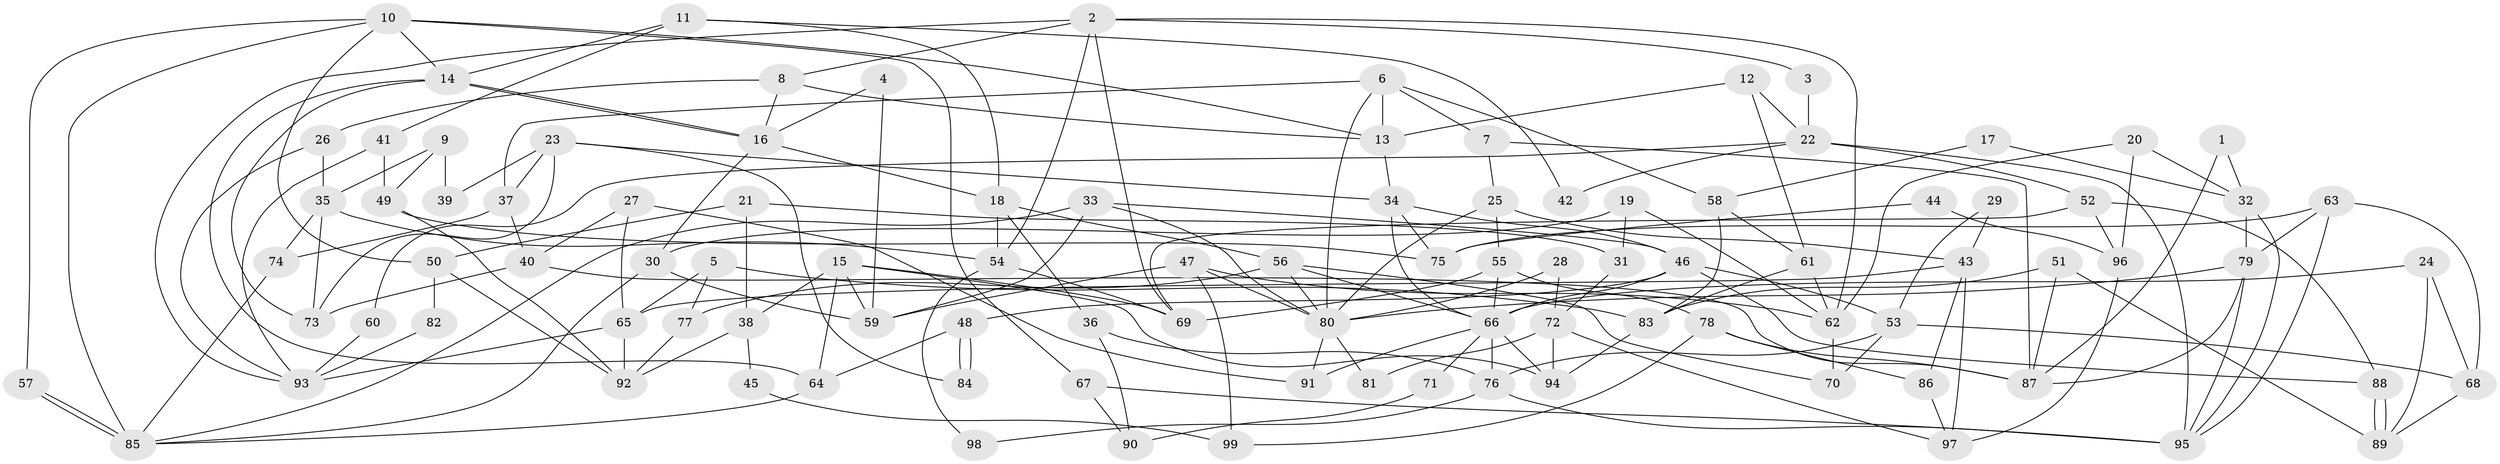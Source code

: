 // coarse degree distribution, {3: 0.22448979591836735, 2: 0.08163265306122448, 5: 0.10204081632653061, 7: 0.08163265306122448, 4: 0.24489795918367346, 6: 0.08163265306122448, 1: 0.02040816326530612, 8: 0.08163265306122448, 9: 0.04081632653061224, 13: 0.02040816326530612, 10: 0.02040816326530612}
// Generated by graph-tools (version 1.1) at 2025/52/03/04/25 21:52:30]
// undirected, 99 vertices, 198 edges
graph export_dot {
graph [start="1"]
  node [color=gray90,style=filled];
  1;
  2;
  3;
  4;
  5;
  6;
  7;
  8;
  9;
  10;
  11;
  12;
  13;
  14;
  15;
  16;
  17;
  18;
  19;
  20;
  21;
  22;
  23;
  24;
  25;
  26;
  27;
  28;
  29;
  30;
  31;
  32;
  33;
  34;
  35;
  36;
  37;
  38;
  39;
  40;
  41;
  42;
  43;
  44;
  45;
  46;
  47;
  48;
  49;
  50;
  51;
  52;
  53;
  54;
  55;
  56;
  57;
  58;
  59;
  60;
  61;
  62;
  63;
  64;
  65;
  66;
  67;
  68;
  69;
  70;
  71;
  72;
  73;
  74;
  75;
  76;
  77;
  78;
  79;
  80;
  81;
  82;
  83;
  84;
  85;
  86;
  87;
  88;
  89;
  90;
  91;
  92;
  93;
  94;
  95;
  96;
  97;
  98;
  99;
  1 -- 32;
  1 -- 87;
  2 -- 54;
  2 -- 62;
  2 -- 3;
  2 -- 8;
  2 -- 69;
  2 -- 93;
  3 -- 22;
  4 -- 16;
  4 -- 59;
  5 -- 65;
  5 -- 83;
  5 -- 77;
  6 -- 13;
  6 -- 37;
  6 -- 7;
  6 -- 58;
  6 -- 80;
  7 -- 25;
  7 -- 87;
  8 -- 16;
  8 -- 13;
  8 -- 26;
  9 -- 49;
  9 -- 35;
  9 -- 39;
  10 -- 13;
  10 -- 14;
  10 -- 50;
  10 -- 57;
  10 -- 67;
  10 -- 85;
  11 -- 14;
  11 -- 41;
  11 -- 18;
  11 -- 42;
  12 -- 61;
  12 -- 13;
  12 -- 22;
  13 -- 34;
  14 -- 64;
  14 -- 16;
  14 -- 16;
  14 -- 73;
  15 -- 94;
  15 -- 59;
  15 -- 38;
  15 -- 64;
  15 -- 69;
  16 -- 18;
  16 -- 30;
  17 -- 58;
  17 -- 32;
  18 -- 56;
  18 -- 36;
  18 -- 54;
  19 -- 62;
  19 -- 30;
  19 -- 31;
  20 -- 32;
  20 -- 96;
  20 -- 62;
  21 -- 38;
  21 -- 31;
  21 -- 50;
  22 -- 52;
  22 -- 42;
  22 -- 60;
  22 -- 95;
  23 -- 37;
  23 -- 34;
  23 -- 39;
  23 -- 73;
  23 -- 84;
  24 -- 89;
  24 -- 66;
  24 -- 68;
  25 -- 80;
  25 -- 55;
  25 -- 43;
  26 -- 35;
  26 -- 93;
  27 -- 91;
  27 -- 40;
  27 -- 65;
  28 -- 72;
  28 -- 80;
  29 -- 43;
  29 -- 53;
  30 -- 85;
  30 -- 59;
  31 -- 72;
  32 -- 95;
  32 -- 79;
  33 -- 80;
  33 -- 85;
  33 -- 46;
  33 -- 59;
  34 -- 46;
  34 -- 66;
  34 -- 75;
  35 -- 54;
  35 -- 73;
  35 -- 74;
  36 -- 76;
  36 -- 90;
  37 -- 40;
  37 -- 74;
  38 -- 92;
  38 -- 45;
  40 -- 87;
  40 -- 73;
  41 -- 93;
  41 -- 49;
  43 -- 65;
  43 -- 86;
  43 -- 97;
  44 -- 75;
  44 -- 96;
  45 -- 99;
  46 -- 48;
  46 -- 53;
  46 -- 66;
  46 -- 88;
  47 -- 80;
  47 -- 59;
  47 -- 62;
  47 -- 99;
  48 -- 64;
  48 -- 84;
  48 -- 84;
  49 -- 75;
  49 -- 92;
  50 -- 82;
  50 -- 92;
  51 -- 87;
  51 -- 89;
  51 -- 83;
  52 -- 69;
  52 -- 88;
  52 -- 96;
  53 -- 70;
  53 -- 68;
  53 -- 76;
  54 -- 69;
  54 -- 98;
  55 -- 66;
  55 -- 69;
  55 -- 78;
  56 -- 66;
  56 -- 77;
  56 -- 70;
  56 -- 80;
  57 -- 85;
  57 -- 85;
  58 -- 61;
  58 -- 83;
  60 -- 93;
  61 -- 62;
  61 -- 83;
  62 -- 70;
  63 -- 95;
  63 -- 68;
  63 -- 75;
  63 -- 79;
  64 -- 85;
  65 -- 93;
  65 -- 92;
  66 -- 76;
  66 -- 71;
  66 -- 91;
  66 -- 94;
  67 -- 95;
  67 -- 90;
  68 -- 89;
  71 -- 90;
  72 -- 97;
  72 -- 94;
  72 -- 81;
  74 -- 85;
  76 -- 95;
  76 -- 98;
  77 -- 92;
  78 -- 87;
  78 -- 86;
  78 -- 99;
  79 -- 80;
  79 -- 87;
  79 -- 95;
  80 -- 81;
  80 -- 91;
  82 -- 93;
  83 -- 94;
  86 -- 97;
  88 -- 89;
  88 -- 89;
  96 -- 97;
}
